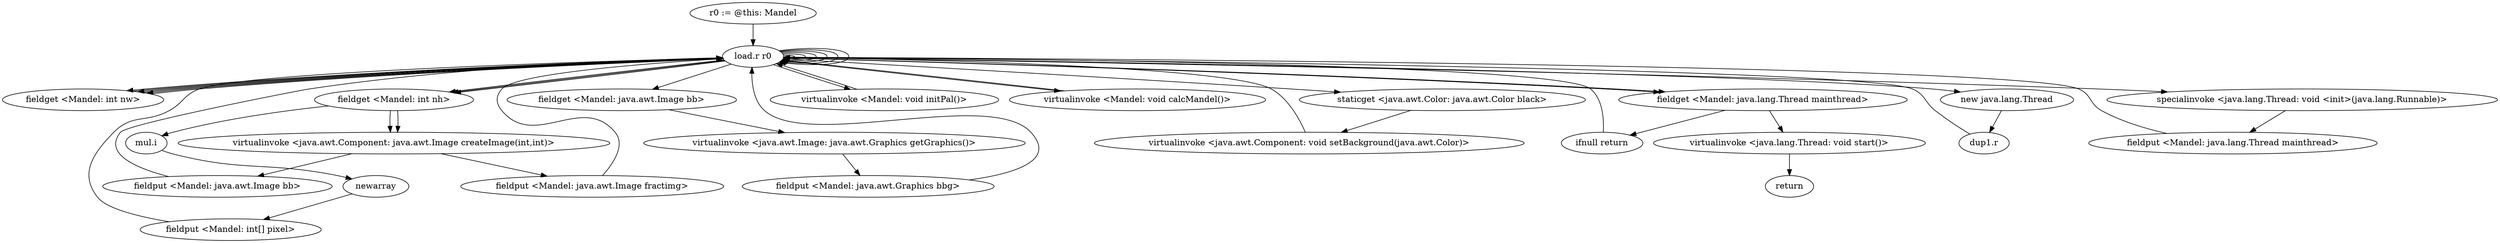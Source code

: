 digraph "" {
    "r0 := @this: Mandel"
    "load.r r0"
    "r0 := @this: Mandel"->"load.r r0";
    "load.r r0"->"load.r r0";
    "fieldget <Mandel: int nw>"
    "load.r r0"->"fieldget <Mandel: int nw>";
    "fieldget <Mandel: int nw>"->"load.r r0";
    "fieldget <Mandel: int nh>"
    "load.r r0"->"fieldget <Mandel: int nh>";
    "mul.i"
    "fieldget <Mandel: int nh>"->"mul.i";
    "newarray"
    "mul.i"->"newarray";
    "fieldput <Mandel: int[] pixel>"
    "newarray"->"fieldput <Mandel: int[] pixel>";
    "fieldput <Mandel: int[] pixel>"->"load.r r0";
    "load.r r0"->"load.r r0";
    "load.r r0"->"load.r r0";
    "load.r r0"->"fieldget <Mandel: int nw>";
    "fieldget <Mandel: int nw>"->"load.r r0";
    "load.r r0"->"fieldget <Mandel: int nh>";
    "virtualinvoke <java.awt.Component: java.awt.Image createImage(int,int)>"
    "fieldget <Mandel: int nh>"->"virtualinvoke <java.awt.Component: java.awt.Image createImage(int,int)>";
    "fieldput <Mandel: java.awt.Image bb>"
    "virtualinvoke <java.awt.Component: java.awt.Image createImage(int,int)>"->"fieldput <Mandel: java.awt.Image bb>";
    "fieldput <Mandel: java.awt.Image bb>"->"load.r r0";
    "load.r r0"->"load.r r0";
    "load.r r0"->"load.r r0";
    "load.r r0"->"fieldget <Mandel: int nw>";
    "fieldget <Mandel: int nw>"->"load.r r0";
    "load.r r0"->"fieldget <Mandel: int nh>";
    "fieldget <Mandel: int nh>"->"virtualinvoke <java.awt.Component: java.awt.Image createImage(int,int)>";
    "fieldput <Mandel: java.awt.Image fractimg>"
    "virtualinvoke <java.awt.Component: java.awt.Image createImage(int,int)>"->"fieldput <Mandel: java.awt.Image fractimg>";
    "fieldput <Mandel: java.awt.Image fractimg>"->"load.r r0";
    "load.r r0"->"load.r r0";
    "fieldget <Mandel: java.awt.Image bb>"
    "load.r r0"->"fieldget <Mandel: java.awt.Image bb>";
    "virtualinvoke <java.awt.Image: java.awt.Graphics getGraphics()>"
    "fieldget <Mandel: java.awt.Image bb>"->"virtualinvoke <java.awt.Image: java.awt.Graphics getGraphics()>";
    "fieldput <Mandel: java.awt.Graphics bbg>"
    "virtualinvoke <java.awt.Image: java.awt.Graphics getGraphics()>"->"fieldput <Mandel: java.awt.Graphics bbg>";
    "fieldput <Mandel: java.awt.Graphics bbg>"->"load.r r0";
    "virtualinvoke <Mandel: void initPal()>"
    "load.r r0"->"virtualinvoke <Mandel: void initPal()>";
    "virtualinvoke <Mandel: void initPal()>"->"load.r r0";
    "virtualinvoke <Mandel: void calcMandel()>"
    "load.r r0"->"virtualinvoke <Mandel: void calcMandel()>";
    "virtualinvoke <Mandel: void calcMandel()>"->"load.r r0";
    "staticget <java.awt.Color: java.awt.Color black>"
    "load.r r0"->"staticget <java.awt.Color: java.awt.Color black>";
    "virtualinvoke <java.awt.Component: void setBackground(java.awt.Color)>"
    "staticget <java.awt.Color: java.awt.Color black>"->"virtualinvoke <java.awt.Component: void setBackground(java.awt.Color)>";
    "virtualinvoke <java.awt.Component: void setBackground(java.awt.Color)>"->"load.r r0";
    "fieldget <Mandel: java.lang.Thread mainthread>"
    "load.r r0"->"fieldget <Mandel: java.lang.Thread mainthread>";
    "ifnull return"
    "fieldget <Mandel: java.lang.Thread mainthread>"->"ifnull return";
    "ifnull return"->"load.r r0";
    "new java.lang.Thread"
    "load.r r0"->"new java.lang.Thread";
    "dup1.r"
    "new java.lang.Thread"->"dup1.r";
    "dup1.r"->"load.r r0";
    "specialinvoke <java.lang.Thread: void <init>(java.lang.Runnable)>"
    "load.r r0"->"specialinvoke <java.lang.Thread: void <init>(java.lang.Runnable)>";
    "fieldput <Mandel: java.lang.Thread mainthread>"
    "specialinvoke <java.lang.Thread: void <init>(java.lang.Runnable)>"->"fieldput <Mandel: java.lang.Thread mainthread>";
    "fieldput <Mandel: java.lang.Thread mainthread>"->"load.r r0";
    "load.r r0"->"fieldget <Mandel: java.lang.Thread mainthread>";
    "virtualinvoke <java.lang.Thread: void start()>"
    "fieldget <Mandel: java.lang.Thread mainthread>"->"virtualinvoke <java.lang.Thread: void start()>";
    "return"
    "virtualinvoke <java.lang.Thread: void start()>"->"return";
}
